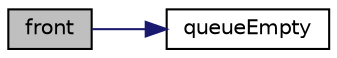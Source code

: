 digraph "front"
{
 // LATEX_PDF_SIZE
  edge [fontname="Helvetica",fontsize="10",labelfontname="Helvetica",labelfontsize="10"];
  node [fontname="Helvetica",fontsize="10",shape=record];
  rankdir="LR";
  Node1 [label="front",height=0.2,width=0.4,color="black", fillcolor="grey75", style="filled", fontcolor="black",tooltip="Returns the front element of the queue without removing it."];
  Node1 -> Node2 [color="midnightblue",fontsize="10",style="solid"];
  Node2 [label="queueEmpty",height=0.2,width=0.4,color="black", fillcolor="white", style="filled",URL="$queue_8h.html#a09bad3752432d549cae43b91669e32a7",tooltip="Checks if the queue is empty."];
}
